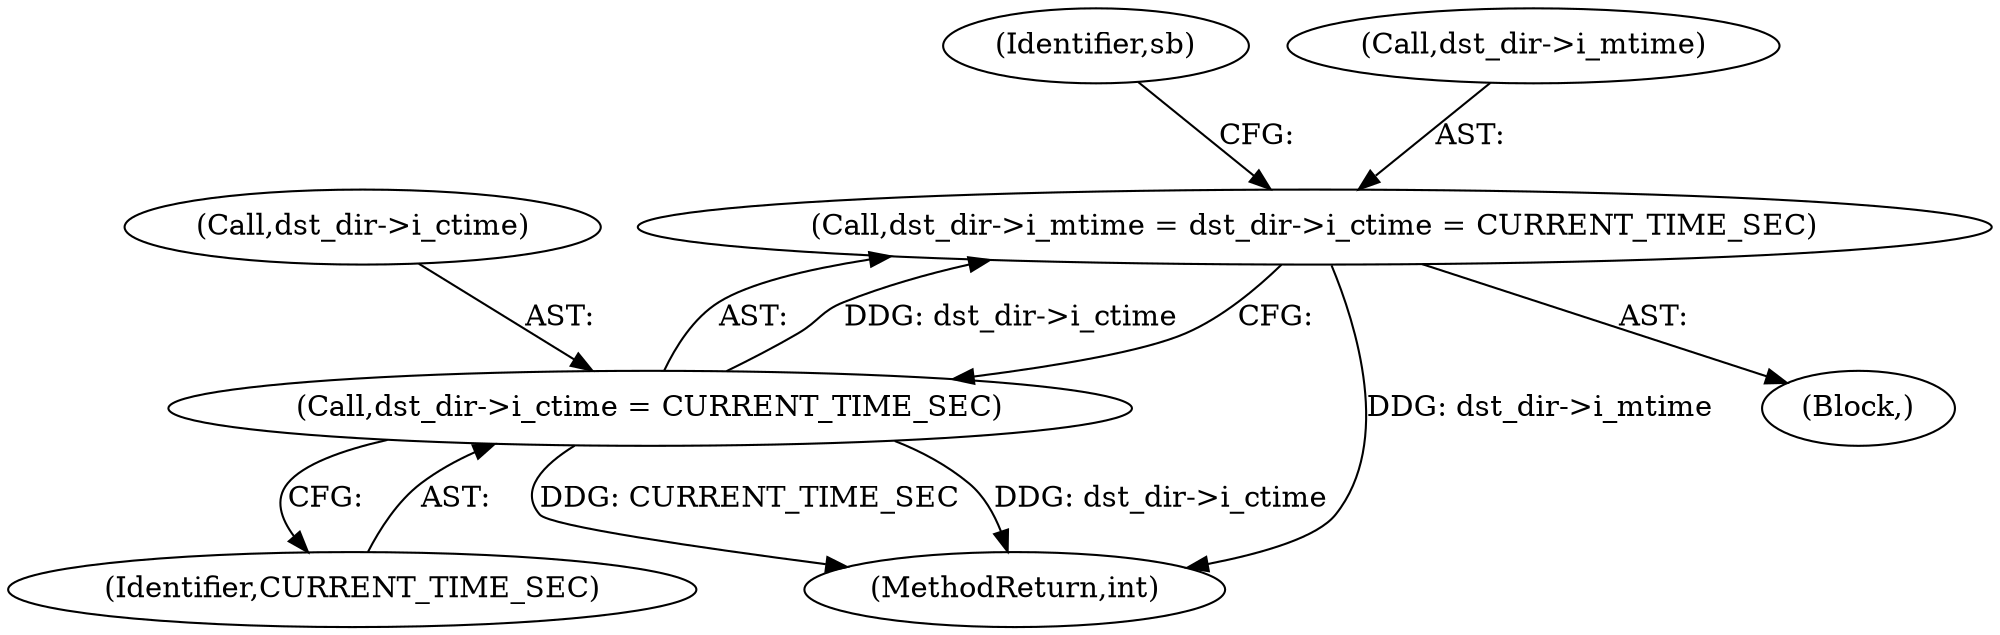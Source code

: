 digraph "0_linux_6f24f892871acc47b40dd594c63606a17c714f77@pointer" {
"1000249" [label="(Call,dst_dir->i_mtime = dst_dir->i_ctime = CURRENT_TIME_SEC)"];
"1000253" [label="(Call,dst_dir->i_ctime = CURRENT_TIME_SEC)"];
"1000259" [label="(Identifier,sb)"];
"1000253" [label="(Call,dst_dir->i_ctime = CURRENT_TIME_SEC)"];
"1000389" [label="(MethodReturn,int)"];
"1000249" [label="(Call,dst_dir->i_mtime = dst_dir->i_ctime = CURRENT_TIME_SEC)"];
"1000111" [label="(Block,)"];
"1000257" [label="(Identifier,CURRENT_TIME_SEC)"];
"1000250" [label="(Call,dst_dir->i_mtime)"];
"1000254" [label="(Call,dst_dir->i_ctime)"];
"1000249" -> "1000111"  [label="AST: "];
"1000249" -> "1000253"  [label="CFG: "];
"1000250" -> "1000249"  [label="AST: "];
"1000253" -> "1000249"  [label="AST: "];
"1000259" -> "1000249"  [label="CFG: "];
"1000249" -> "1000389"  [label="DDG: dst_dir->i_mtime"];
"1000253" -> "1000249"  [label="DDG: dst_dir->i_ctime"];
"1000253" -> "1000257"  [label="CFG: "];
"1000254" -> "1000253"  [label="AST: "];
"1000257" -> "1000253"  [label="AST: "];
"1000253" -> "1000389"  [label="DDG: dst_dir->i_ctime"];
"1000253" -> "1000389"  [label="DDG: CURRENT_TIME_SEC"];
}
